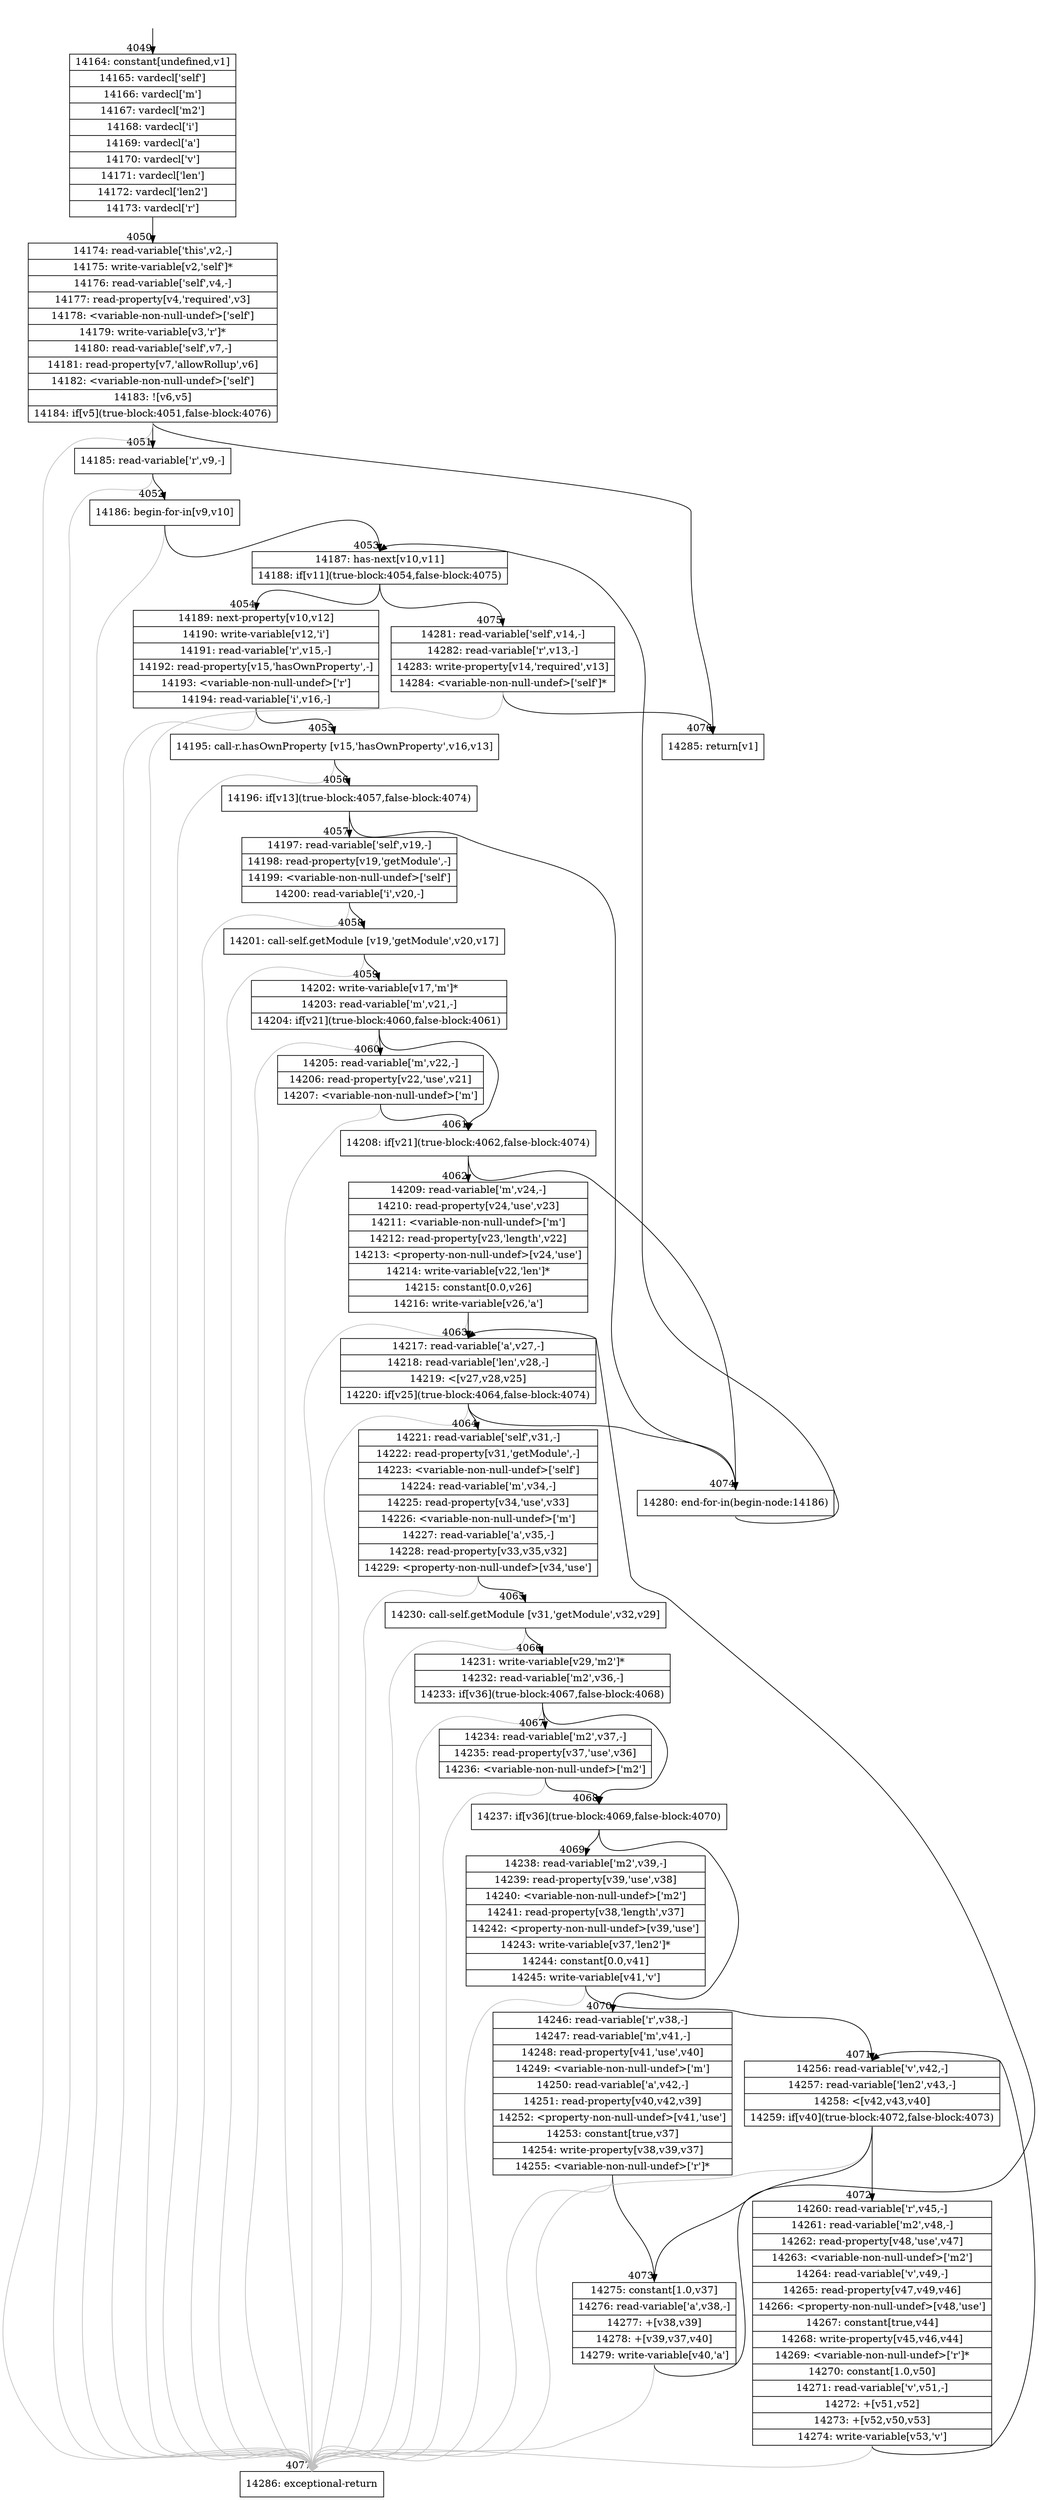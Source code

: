 digraph {
rankdir="TD"
BB_entry195[shape=none,label=""];
BB_entry195 -> BB4049 [tailport=s, headport=n, headlabel="    4049"]
BB4049 [shape=record label="{14164: constant[undefined,v1]|14165: vardecl['self']|14166: vardecl['m']|14167: vardecl['m2']|14168: vardecl['i']|14169: vardecl['a']|14170: vardecl['v']|14171: vardecl['len']|14172: vardecl['len2']|14173: vardecl['r']}" ] 
BB4049 -> BB4050 [tailport=s, headport=n, headlabel="      4050"]
BB4050 [shape=record label="{14174: read-variable['this',v2,-]|14175: write-variable[v2,'self']*|14176: read-variable['self',v4,-]|14177: read-property[v4,'required',v3]|14178: \<variable-non-null-undef\>['self']|14179: write-variable[v3,'r']*|14180: read-variable['self',v7,-]|14181: read-property[v7,'allowRollup',v6]|14182: \<variable-non-null-undef\>['self']|14183: ![v6,v5]|14184: if[v5](true-block:4051,false-block:4076)}" ] 
BB4050 -> BB4051 [tailport=s, headport=n, headlabel="      4051"]
BB4050 -> BB4076 [tailport=s, headport=n, headlabel="      4076"]
BB4050 -> BB4077 [tailport=s, headport=n, color=gray, headlabel="      4077"]
BB4051 [shape=record label="{14185: read-variable['r',v9,-]}" ] 
BB4051 -> BB4052 [tailport=s, headport=n, headlabel="      4052"]
BB4051 -> BB4077 [tailport=s, headport=n, color=gray]
BB4052 [shape=record label="{14186: begin-for-in[v9,v10]}" ] 
BB4052 -> BB4053 [tailport=s, headport=n, headlabel="      4053"]
BB4052 -> BB4077 [tailport=s, headport=n, color=gray]
BB4053 [shape=record label="{14187: has-next[v10,v11]|14188: if[v11](true-block:4054,false-block:4075)}" ] 
BB4053 -> BB4054 [tailport=s, headport=n, headlabel="      4054"]
BB4053 -> BB4075 [tailport=s, headport=n, headlabel="      4075"]
BB4054 [shape=record label="{14189: next-property[v10,v12]|14190: write-variable[v12,'i']|14191: read-variable['r',v15,-]|14192: read-property[v15,'hasOwnProperty',-]|14193: \<variable-non-null-undef\>['r']|14194: read-variable['i',v16,-]}" ] 
BB4054 -> BB4055 [tailport=s, headport=n, headlabel="      4055"]
BB4054 -> BB4077 [tailport=s, headport=n, color=gray]
BB4055 [shape=record label="{14195: call-r.hasOwnProperty [v15,'hasOwnProperty',v16,v13]}" ] 
BB4055 -> BB4056 [tailport=s, headport=n, headlabel="      4056"]
BB4055 -> BB4077 [tailport=s, headport=n, color=gray]
BB4056 [shape=record label="{14196: if[v13](true-block:4057,false-block:4074)}" ] 
BB4056 -> BB4057 [tailport=s, headport=n, headlabel="      4057"]
BB4056 -> BB4074 [tailport=s, headport=n, headlabel="      4074"]
BB4057 [shape=record label="{14197: read-variable['self',v19,-]|14198: read-property[v19,'getModule',-]|14199: \<variable-non-null-undef\>['self']|14200: read-variable['i',v20,-]}" ] 
BB4057 -> BB4058 [tailport=s, headport=n, headlabel="      4058"]
BB4057 -> BB4077 [tailport=s, headport=n, color=gray]
BB4058 [shape=record label="{14201: call-self.getModule [v19,'getModule',v20,v17]}" ] 
BB4058 -> BB4059 [tailport=s, headport=n, headlabel="      4059"]
BB4058 -> BB4077 [tailport=s, headport=n, color=gray]
BB4059 [shape=record label="{14202: write-variable[v17,'m']*|14203: read-variable['m',v21,-]|14204: if[v21](true-block:4060,false-block:4061)}" ] 
BB4059 -> BB4061 [tailport=s, headport=n, headlabel="      4061"]
BB4059 -> BB4060 [tailport=s, headport=n, headlabel="      4060"]
BB4059 -> BB4077 [tailport=s, headport=n, color=gray]
BB4060 [shape=record label="{14205: read-variable['m',v22,-]|14206: read-property[v22,'use',v21]|14207: \<variable-non-null-undef\>['m']}" ] 
BB4060 -> BB4061 [tailport=s, headport=n]
BB4060 -> BB4077 [tailport=s, headport=n, color=gray]
BB4061 [shape=record label="{14208: if[v21](true-block:4062,false-block:4074)}" ] 
BB4061 -> BB4062 [tailport=s, headport=n, headlabel="      4062"]
BB4061 -> BB4074 [tailport=s, headport=n]
BB4062 [shape=record label="{14209: read-variable['m',v24,-]|14210: read-property[v24,'use',v23]|14211: \<variable-non-null-undef\>['m']|14212: read-property[v23,'length',v22]|14213: \<property-non-null-undef\>[v24,'use']|14214: write-variable[v22,'len']*|14215: constant[0.0,v26]|14216: write-variable[v26,'a']}" ] 
BB4062 -> BB4063 [tailport=s, headport=n, headlabel="      4063"]
BB4062 -> BB4077 [tailport=s, headport=n, color=gray]
BB4063 [shape=record label="{14217: read-variable['a',v27,-]|14218: read-variable['len',v28,-]|14219: \<[v27,v28,v25]|14220: if[v25](true-block:4064,false-block:4074)}" ] 
BB4063 -> BB4064 [tailport=s, headport=n, headlabel="      4064"]
BB4063 -> BB4074 [tailport=s, headport=n]
BB4063 -> BB4077 [tailport=s, headport=n, color=gray]
BB4064 [shape=record label="{14221: read-variable['self',v31,-]|14222: read-property[v31,'getModule',-]|14223: \<variable-non-null-undef\>['self']|14224: read-variable['m',v34,-]|14225: read-property[v34,'use',v33]|14226: \<variable-non-null-undef\>['m']|14227: read-variable['a',v35,-]|14228: read-property[v33,v35,v32]|14229: \<property-non-null-undef\>[v34,'use']}" ] 
BB4064 -> BB4065 [tailport=s, headport=n, headlabel="      4065"]
BB4064 -> BB4077 [tailport=s, headport=n, color=gray]
BB4065 [shape=record label="{14230: call-self.getModule [v31,'getModule',v32,v29]}" ] 
BB4065 -> BB4066 [tailport=s, headport=n, headlabel="      4066"]
BB4065 -> BB4077 [tailport=s, headport=n, color=gray]
BB4066 [shape=record label="{14231: write-variable[v29,'m2']*|14232: read-variable['m2',v36,-]|14233: if[v36](true-block:4067,false-block:4068)}" ] 
BB4066 -> BB4068 [tailport=s, headport=n, headlabel="      4068"]
BB4066 -> BB4067 [tailport=s, headport=n, headlabel="      4067"]
BB4066 -> BB4077 [tailport=s, headport=n, color=gray]
BB4067 [shape=record label="{14234: read-variable['m2',v37,-]|14235: read-property[v37,'use',v36]|14236: \<variable-non-null-undef\>['m2']}" ] 
BB4067 -> BB4068 [tailport=s, headport=n]
BB4067 -> BB4077 [tailport=s, headport=n, color=gray]
BB4068 [shape=record label="{14237: if[v36](true-block:4069,false-block:4070)}" ] 
BB4068 -> BB4069 [tailport=s, headport=n, headlabel="      4069"]
BB4068 -> BB4070 [tailport=s, headport=n, headlabel="      4070"]
BB4069 [shape=record label="{14238: read-variable['m2',v39,-]|14239: read-property[v39,'use',v38]|14240: \<variable-non-null-undef\>['m2']|14241: read-property[v38,'length',v37]|14242: \<property-non-null-undef\>[v39,'use']|14243: write-variable[v37,'len2']*|14244: constant[0.0,v41]|14245: write-variable[v41,'v']}" ] 
BB4069 -> BB4071 [tailport=s, headport=n, headlabel="      4071"]
BB4069 -> BB4077 [tailport=s, headport=n, color=gray]
BB4070 [shape=record label="{14246: read-variable['r',v38,-]|14247: read-variable['m',v41,-]|14248: read-property[v41,'use',v40]|14249: \<variable-non-null-undef\>['m']|14250: read-variable['a',v42,-]|14251: read-property[v40,v42,v39]|14252: \<property-non-null-undef\>[v41,'use']|14253: constant[true,v37]|14254: write-property[v38,v39,v37]|14255: \<variable-non-null-undef\>['r']*}" ] 
BB4070 -> BB4073 [tailport=s, headport=n, headlabel="      4073"]
BB4070 -> BB4077 [tailport=s, headport=n, color=gray]
BB4071 [shape=record label="{14256: read-variable['v',v42,-]|14257: read-variable['len2',v43,-]|14258: \<[v42,v43,v40]|14259: if[v40](true-block:4072,false-block:4073)}" ] 
BB4071 -> BB4072 [tailport=s, headport=n, headlabel="      4072"]
BB4071 -> BB4073 [tailport=s, headport=n]
BB4071 -> BB4077 [tailport=s, headport=n, color=gray]
BB4072 [shape=record label="{14260: read-variable['r',v45,-]|14261: read-variable['m2',v48,-]|14262: read-property[v48,'use',v47]|14263: \<variable-non-null-undef\>['m2']|14264: read-variable['v',v49,-]|14265: read-property[v47,v49,v46]|14266: \<property-non-null-undef\>[v48,'use']|14267: constant[true,v44]|14268: write-property[v45,v46,v44]|14269: \<variable-non-null-undef\>['r']*|14270: constant[1.0,v50]|14271: read-variable['v',v51,-]|14272: +[v51,v52]|14273: +[v52,v50,v53]|14274: write-variable[v53,'v']}" ] 
BB4072 -> BB4071 [tailport=s, headport=n]
BB4072 -> BB4077 [tailport=s, headport=n, color=gray]
BB4073 [shape=record label="{14275: constant[1.0,v37]|14276: read-variable['a',v38,-]|14277: +[v38,v39]|14278: +[v39,v37,v40]|14279: write-variable[v40,'a']}" ] 
BB4073 -> BB4063 [tailport=s, headport=n]
BB4073 -> BB4077 [tailport=s, headport=n, color=gray]
BB4074 [shape=record label="{14280: end-for-in(begin-node:14186)}" ] 
BB4074 -> BB4053 [tailport=s, headport=n]
BB4075 [shape=record label="{14281: read-variable['self',v14,-]|14282: read-variable['r',v13,-]|14283: write-property[v14,'required',v13]|14284: \<variable-non-null-undef\>['self']*}" ] 
BB4075 -> BB4076 [tailport=s, headport=n]
BB4075 -> BB4077 [tailport=s, headport=n, color=gray]
BB4076 [shape=record label="{14285: return[v1]}" ] 
BB4077 [shape=record label="{14286: exceptional-return}" ] 
//#$~ 7048
}
